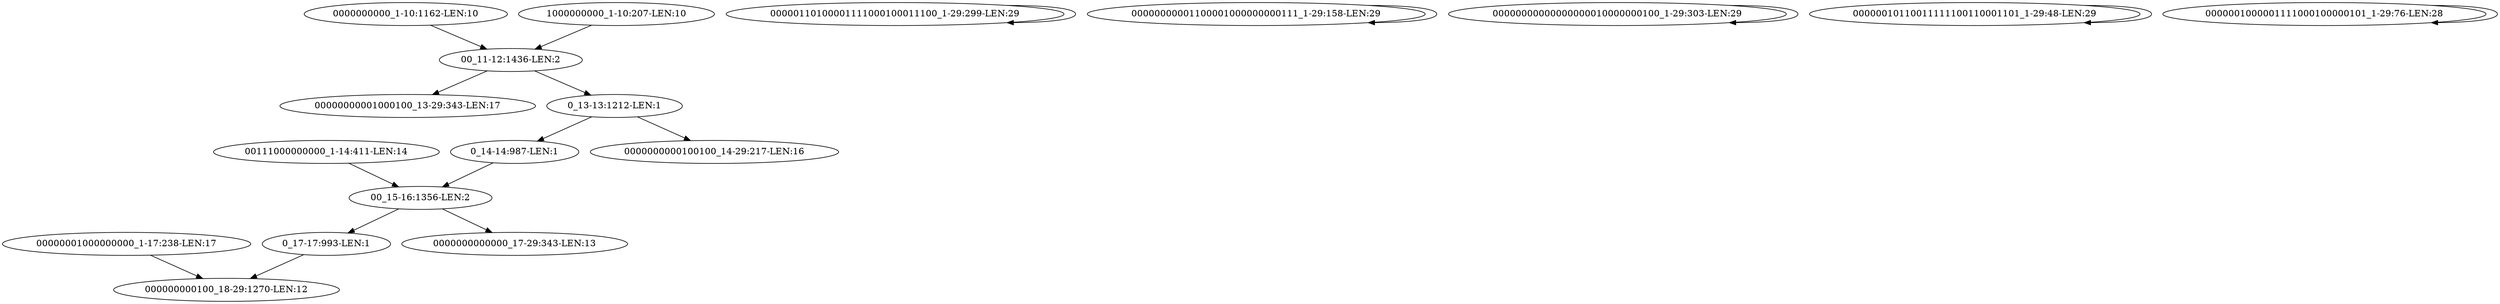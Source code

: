 digraph G {
    "00000001000000000_1-17:238-LEN:17" -> "000000000100_18-29:1270-LEN:12";
    "0000000000_1-10:1162-LEN:10" -> "00_11-12:1436-LEN:2";
    "00000110100001111000100011100_1-29:299-LEN:29" -> "00000110100001111000100011100_1-29:299-LEN:29";
    "0_17-17:993-LEN:1" -> "000000000100_18-29:1270-LEN:12";
    "00_15-16:1356-LEN:2" -> "0_17-17:993-LEN:1";
    "00_15-16:1356-LEN:2" -> "0000000000000_17-29:343-LEN:13";
    "00111000000000_1-14:411-LEN:14" -> "00_15-16:1356-LEN:2";
    "00000000001100001000000000111_1-29:158-LEN:29" -> "00000000001100001000000000111_1-29:158-LEN:29";
    "00000000000000000010000000100_1-29:303-LEN:29" -> "00000000000000000010000000100_1-29:303-LEN:29";
    "1000000000_1-10:207-LEN:10" -> "00_11-12:1436-LEN:2";
    "0_14-14:987-LEN:1" -> "00_15-16:1356-LEN:2";
    "00000010110011111100110001101_1-29:48-LEN:29" -> "00000010110011111100110001101_1-29:48-LEN:29";
    "0000001000001111000100000101_1-29:76-LEN:28" -> "0000001000001111000100000101_1-29:76-LEN:28";
    "00_11-12:1436-LEN:2" -> "00000000001000100_13-29:343-LEN:17";
    "00_11-12:1436-LEN:2" -> "0_13-13:1212-LEN:1";
    "0_13-13:1212-LEN:1" -> "0000000000100100_14-29:217-LEN:16";
    "0_13-13:1212-LEN:1" -> "0_14-14:987-LEN:1";
}
